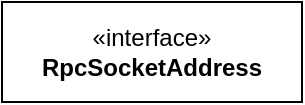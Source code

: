 <mxfile version="24.7.6">
  <diagram name="第 1 页" id="H_8We8UubYNgWz_qhoj8">
    <mxGraphModel dx="1026" dy="562" grid="1" gridSize="10" guides="1" tooltips="1" connect="1" arrows="1" fold="1" page="1" pageScale="1" pageWidth="827" pageHeight="1169" math="0" shadow="0">
      <root>
        <mxCell id="0" />
        <mxCell id="1" parent="0" />
        <mxCell id="KT5MW884BHp617wgkLUG-1" value="«interface»&lt;br&gt;&lt;b&gt;RpcSocketAddress&lt;/b&gt;" style="html=1;whiteSpace=wrap;" parent="1" vertex="1">
          <mxGeometry x="360" y="270" width="150" height="50" as="geometry" />
        </mxCell>
      </root>
    </mxGraphModel>
  </diagram>
</mxfile>
